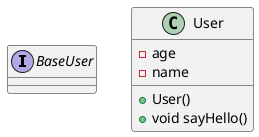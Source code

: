 @startuml
interface BaseUser

class User {
    - age
    - name
    + User()
    + void sayHello()
}


@enduml